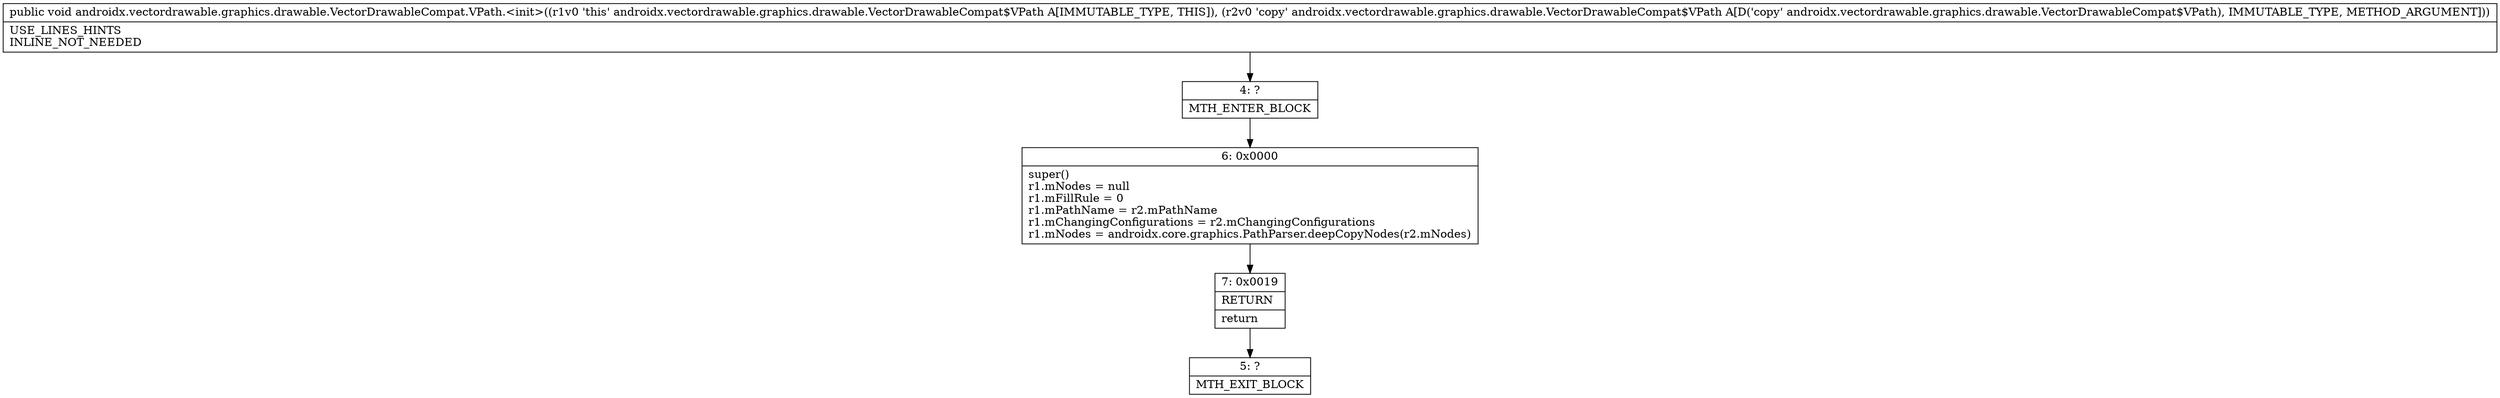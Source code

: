 digraph "CFG forandroidx.vectordrawable.graphics.drawable.VectorDrawableCompat.VPath.\<init\>(Landroidx\/vectordrawable\/graphics\/drawable\/VectorDrawableCompat$VPath;)V" {
Node_4 [shape=record,label="{4\:\ ?|MTH_ENTER_BLOCK\l}"];
Node_6 [shape=record,label="{6\:\ 0x0000|super()\lr1.mNodes = null\lr1.mFillRule = 0\lr1.mPathName = r2.mPathName\lr1.mChangingConfigurations = r2.mChangingConfigurations\lr1.mNodes = androidx.core.graphics.PathParser.deepCopyNodes(r2.mNodes)\l}"];
Node_7 [shape=record,label="{7\:\ 0x0019|RETURN\l|return\l}"];
Node_5 [shape=record,label="{5\:\ ?|MTH_EXIT_BLOCK\l}"];
MethodNode[shape=record,label="{public void androidx.vectordrawable.graphics.drawable.VectorDrawableCompat.VPath.\<init\>((r1v0 'this' androidx.vectordrawable.graphics.drawable.VectorDrawableCompat$VPath A[IMMUTABLE_TYPE, THIS]), (r2v0 'copy' androidx.vectordrawable.graphics.drawable.VectorDrawableCompat$VPath A[D('copy' androidx.vectordrawable.graphics.drawable.VectorDrawableCompat$VPath), IMMUTABLE_TYPE, METHOD_ARGUMENT]))  | USE_LINES_HINTS\lINLINE_NOT_NEEDED\l}"];
MethodNode -> Node_4;Node_4 -> Node_6;
Node_6 -> Node_7;
Node_7 -> Node_5;
}

